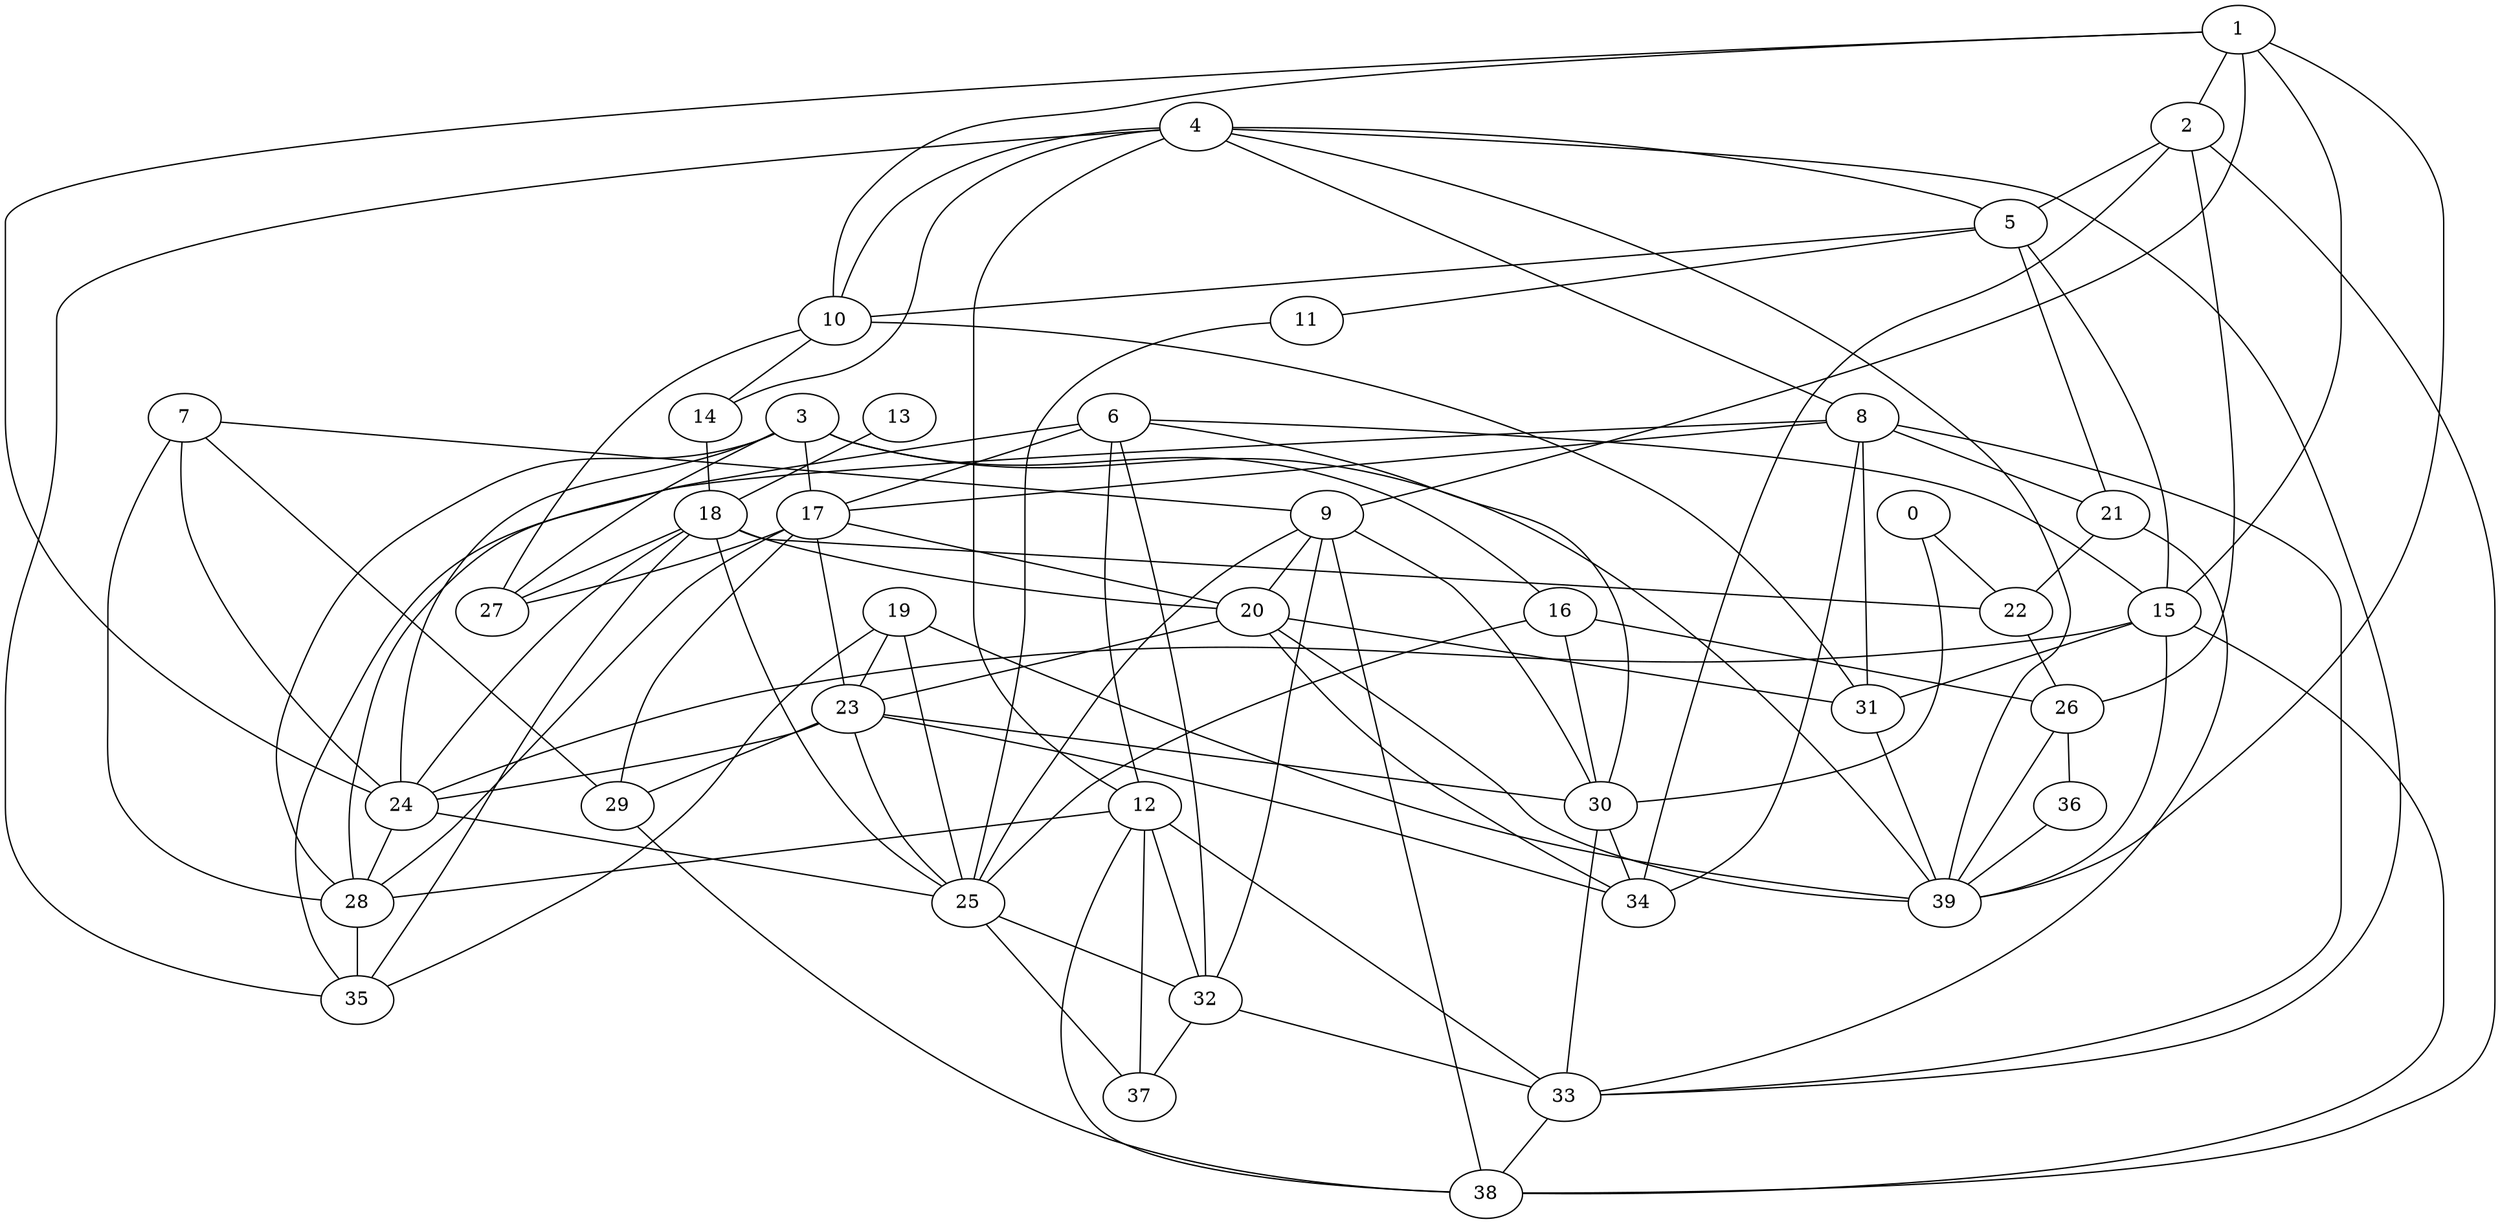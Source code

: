 
graph graphname {
    0 -- 30
0 -- 22
1 -- 2
1 -- 39
1 -- 9
1 -- 10
1 -- 15
1 -- 24
2 -- 26
2 -- 34
2 -- 5
2 -- 38
3 -- 39
3 -- 16
3 -- 17
3 -- 24
3 -- 27
3 -- 28
4 -- 33
4 -- 35
4 -- 5
4 -- 39
4 -- 8
4 -- 10
4 -- 12
4 -- 14
5 -- 10
5 -- 11
5 -- 15
5 -- 21
6 -- 32
6 -- 12
6 -- 15
6 -- 17
6 -- 28
6 -- 30
7 -- 24
7 -- 9
7 -- 28
7 -- 29
8 -- 33
8 -- 34
8 -- 35
8 -- 17
8 -- 21
8 -- 31
9 -- 32
9 -- 38
9 -- 20
9 -- 25
9 -- 30
10 -- 14
10 -- 27
10 -- 31
11 -- 25
12 -- 32
12 -- 33
12 -- 37
12 -- 38
12 -- 28
13 -- 18
14 -- 18
15 -- 38
15 -- 39
15 -- 24
15 -- 31
16 -- 25
16 -- 26
16 -- 30
17 -- 20
17 -- 23
17 -- 27
17 -- 28
17 -- 29
18 -- 35
18 -- 20
18 -- 22
18 -- 24
18 -- 25
18 -- 27
19 -- 25
19 -- 35
19 -- 39
19 -- 23
20 -- 34
20 -- 39
20 -- 23
20 -- 31
21 -- 33
21 -- 22
22 -- 26
23 -- 34
23 -- 24
23 -- 25
23 -- 29
23 -- 30
24 -- 25
24 -- 28
25 -- 32
25 -- 37
26 -- 36
26 -- 39
28 -- 35
29 -- 38
30 -- 33
30 -- 34
31 -- 39
32 -- 33
32 -- 37
33 -- 38
36 -- 39

}

